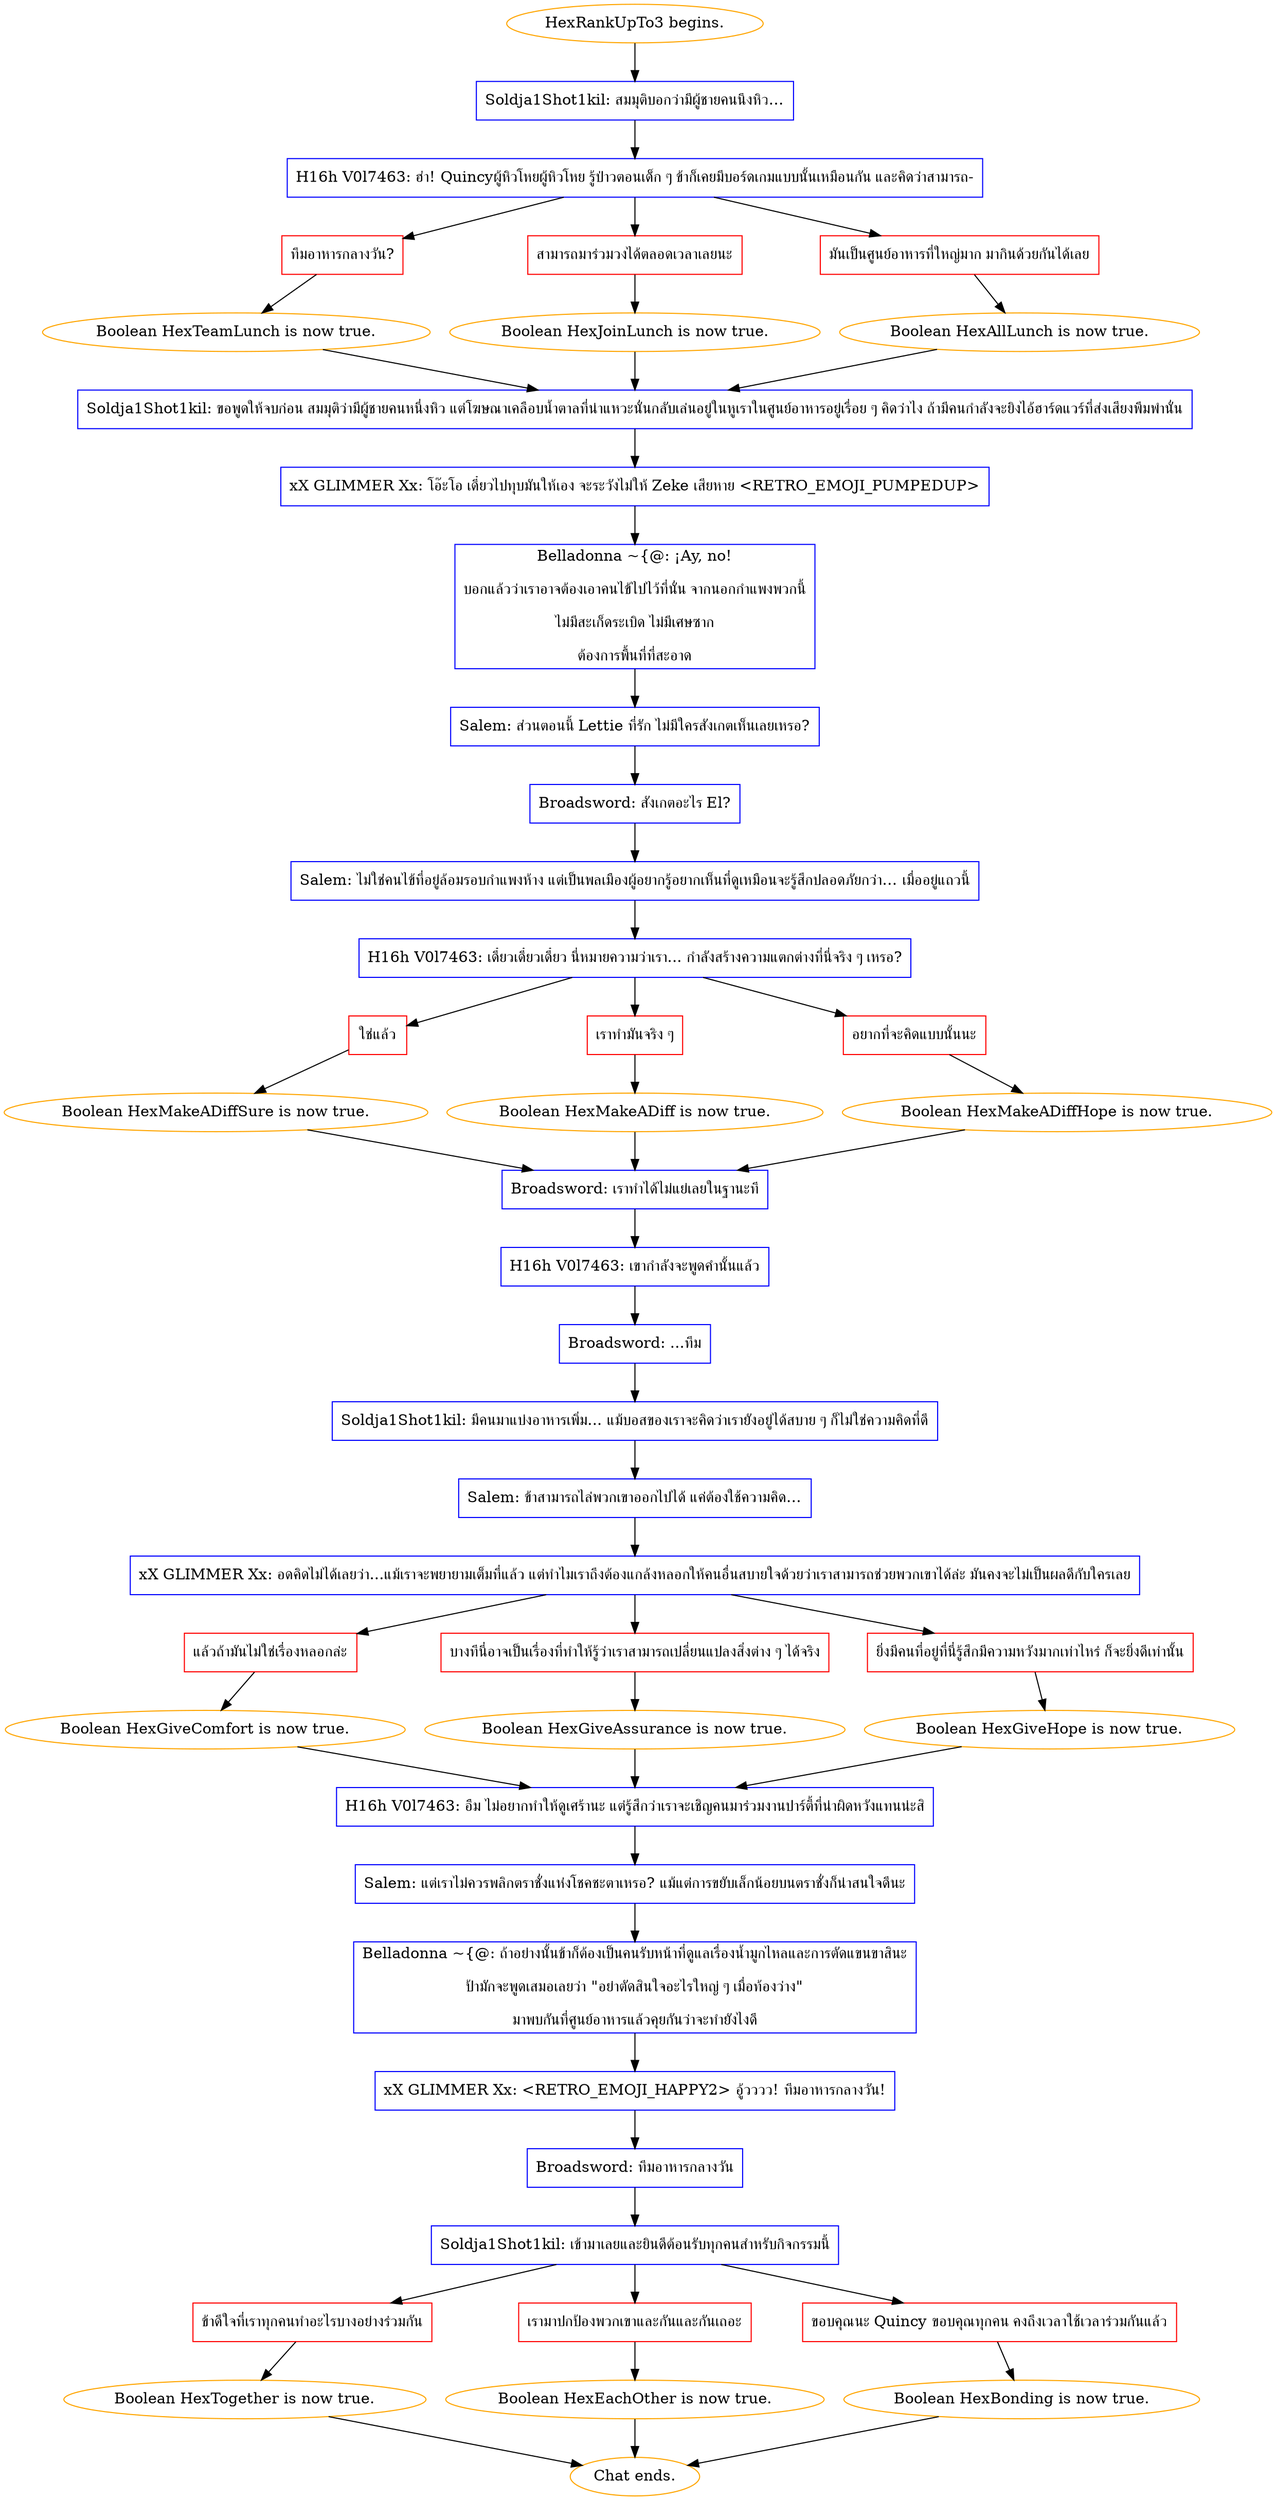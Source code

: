 digraph {
	"HexRankUpTo3 begins." [color=orange];
		"HexRankUpTo3 begins." -> j2563752725;
	j2563752725 [label="Soldja1Shot1kil: สมมุติบอกว่ามีผู้ชายคนนึงหิว…",shape=box,color=blue];
		j2563752725 -> j2142581788;
	j2142581788 [label="H16h V0l7463: ฮ่า! Quincyผู้หิวโหยผู้หิวโหย รู้ป่าวตอนเด็ก ๆ ข้าก็เคยมีบอร์ดเกมแบบนั้นเหมือนกัน และคิดว่าสามารถ-",shape=box,color=blue];
		j2142581788 -> j979529283;
		j2142581788 -> j2228113961;
		j2142581788 -> j3257323762;
	j979529283 [label="ทีมอาหารกลางวัน?",shape=box,color=red];
		j979529283 -> j1863793500;
	j2228113961 [label="สามารถมาร่วมวงได้ตลอดเวลาเลยนะ",shape=box,color=red];
		j2228113961 -> j636992202;
	j3257323762 [label="มันเป็นศูนย์อาหารที่ใหญ่มาก มากินด้วยกันได้เลย",shape=box,color=red];
		j3257323762 -> j1586781958;
	j1863793500 [label="Boolean HexTeamLunch is now true.",color=orange];
		j1863793500 -> j3707099435;
	j636992202 [label="Boolean HexJoinLunch is now true.",color=orange];
		j636992202 -> j3707099435;
	j1586781958 [label="Boolean HexAllLunch is now true.",color=orange];
		j1586781958 -> j3707099435;
	j3707099435 [label="Soldja1Shot1kil: ขอพูดให้จบก่อน สมมุติว่ามีผู้ชายคนหนึ่งหิว แต่โฆษณาเคลือบน้ำตาลที่น่าแหวะนั่นกลับเล่นอยู่ในหูเราในศูนย์อาหารอยู่เรื่อย ๆ คิดว่าไง ถ้ามีคนกำลังจะยิงไอ้ฮาร์ดแวร์ที่ส่งเสียงพึมพำนั่น",shape=box,color=blue];
		j3707099435 -> j2623608770;
	j2623608770 [label="xX GLIMMER Xx: โอ๊ะโอ เดี๋ยวไปทุบมันให้เอง จะระวังไม่ให้ Zeke เสียหาย <RETRO_EMOJI_PUMPEDUP>",shape=box,color=blue];
		j2623608770 -> j1174119652;
	j1174119652 [label="Belladonna ~{@: ¡Ay, no!
บอกแล้วว่าเราอาจต้องเอาคนไข้ไปไว้ที่นั่น จากนอกกำแพงพวกนี้
ไม่มีสะเก็ดระเบิด ไม่มีเศษซาก
ต้องการพื้นที่ที่สะอาด",shape=box,color=blue];
		j1174119652 -> j1788442093;
	j1788442093 [label="Salem: ส่วนตอนนี้ Lettie ที่รัก ไม่มีใครสังเกตเห็นเลยเหรอ?",shape=box,color=blue];
		j1788442093 -> j639688447;
	j639688447 [label="Broadsword: สังเกตอะไร El?",shape=box,color=blue];
		j639688447 -> j3901202973;
	j3901202973 [label="Salem: ไม่ใช่คนไข้ที่อยู่ล้อมรอบกำแพงห้าง แต่เป็นพลเมืองผู้อยากรู้อยากเห็นที่ดูเหมือนจะรู้สึกปลอดภัยกว่า… เมื่ออยู่แถวนี้",shape=box,color=blue];
		j3901202973 -> j327844407;
	j327844407 [label="H16h V0l7463: เดี๋ยวเดี๋ยวเดี๋ยว นี่หมายความว่าเรา... กำลังสร้างความแตกต่างที่นี่จริง ๆ เหรอ?",shape=box,color=blue];
		j327844407 -> j2944409804;
		j327844407 -> j2085896852;
		j327844407 -> j2615060183;
	j2944409804 [label="ใช่แล้ว",shape=box,color=red];
		j2944409804 -> j2653102286;
	j2085896852 [label="เราทำมันจริง ๆ",shape=box,color=red];
		j2085896852 -> j2575054968;
	j2615060183 [label="อยากที่จะคิดแบบนั้นนะ",shape=box,color=red];
		j2615060183 -> j125609035;
	j2653102286 [label="Boolean HexMakeADiffSure is now true.",color=orange];
		j2653102286 -> j3651341376;
	j2575054968 [label="Boolean HexMakeADiff is now true.",color=orange];
		j2575054968 -> j3651341376;
	j125609035 [label="Boolean HexMakeADiffHope is now true.",color=orange];
		j125609035 -> j3651341376;
	j3651341376 [label="Broadsword: เราทำได้ไม่แย่เลยในฐานะที",shape=box,color=blue];
		j3651341376 -> j265945942;
	j265945942 [label="H16h V0l7463: เขากำลังจะพูดคำนั้นแล้ว",shape=box,color=blue];
		j265945942 -> j3538750451;
	j3538750451 [label="Broadsword: ...ทีม",shape=box,color=blue];
		j3538750451 -> j2987012040;
	j2987012040 [label="Soldja1Shot1kil: มีคนมาแบ่งอาหารเพิ่ม... แม้บอสของเราจะคิดว่าเรายังอยู่ได้สบาย ๆ ก็ไม่ใช่ความคิดที่ดี",shape=box,color=blue];
		j2987012040 -> j1206029319;
	j1206029319 [label="Salem: ข้าสามารถไล่พวกเขาออกไปได้ แค่ต้องใช้ความคิด…",shape=box,color=blue];
		j1206029319 -> j1684456921;
	j1684456921 [label="xX GLIMMER Xx: อดคิดไม่ได้เลยว่า...แม้เราจะพยายามเต็มที่แล้ว แต่ทำไมเราถึงต้องแกล้งหลอกให้คนอื่นสบายใจด้วยว่าเราสามารถช่วยพวกเขาได้ล่ะ มันคงจะไม่เป็นผลดีกับใครเลย",shape=box,color=blue];
		j1684456921 -> j4249350194;
		j1684456921 -> j2242654645;
		j1684456921 -> j346552505;
	j4249350194 [label="แล้วถ้ามันไม่ใช่เรื่องหลอกล่ะ",shape=box,color=red];
		j4249350194 -> j4168110261;
	j2242654645 [label="บางทีนี่อาจเป็นเรื่องที่ทำให้รู้ว่าเราสามารถเปลี่ยนแปลงสิ่งต่าง ๆ ได้จริง",shape=box,color=red];
		j2242654645 -> j1546969805;
	j346552505 [label="ยิ่งมีคนที่อยู่ที่นี่รู้สึกมีความหวังมากเท่าไหร่ ก็จะยิ่งดีเท่านั้น",shape=box,color=red];
		j346552505 -> j3767721070;
	j4168110261 [label="Boolean HexGiveComfort is now true.",color=orange];
		j4168110261 -> j587823269;
	j1546969805 [label="Boolean HexGiveAssurance is now true.",color=orange];
		j1546969805 -> j587823269;
	j3767721070 [label="Boolean HexGiveHope is now true.",color=orange];
		j3767721070 -> j587823269;
	j587823269 [label="H16h V0l7463: อืม ไม่อยากทำให้ดูเศร้านะ แต่รู้สึกว่าเราจะเชิญคนมาร่วมงานปาร์ตี้ที่น่าผิดหวังแทนน่ะสิ",shape=box,color=blue];
		j587823269 -> j3011459396;
	j3011459396 [label="Salem: แต่เราไม่ควรพลิกตราชั่งแห่งโชคชะตาเหรอ? แม้แต่การขยับเล็กน้อยบนตราชั่งก็น่าสนใจดีนะ",shape=box,color=blue];
		j3011459396 -> j3794763990;
	j3794763990 [label="Belladonna ~{@: ถ้าอย่างนั้นข้าก็ต้องเป็นคนรับหน้าที่ดูแลเรื่องน้ำมูกไหลและการตัดแขนขาสินะ
ป้ามักจะพูดเสมอเลยว่า \"อย่าตัดสินใจอะไรใหญ่ ๆ เมื่อท้องว่าง\"
มาพบกันที่ศูนย์อาหารแล้วคุยกันว่าจะทำยังไงดี",shape=box,color=blue];
		j3794763990 -> j3677956613;
	j3677956613 [label="xX GLIMMER Xx: <RETRO_EMOJI_HAPPY2> อู้วววว! ทีมอาหารกลางวัน!",shape=box,color=blue];
		j3677956613 -> j1557481426;
	j1557481426 [label="Broadsword: ทีมอาหารกลางวัน",shape=box,color=blue];
		j1557481426 -> j3779862804;
	j3779862804 [label="Soldja1Shot1kil: เข้ามาเลยและยินดีต้อนรับทุกคนสำหรับกิจกรรมนี้",shape=box,color=blue];
		j3779862804 -> j1775384279;
		j3779862804 -> j1099605895;
		j3779862804 -> j958843164;
	j1775384279 [label="ข้าดีใจที่เราทุกคนทำอะไรบางอย่างร่วมกัน",shape=box,color=red];
		j1775384279 -> j2358702547;
	j1099605895 [label="เรามาปกป้องพวกเขาและกันและกันเถอะ",shape=box,color=red];
		j1099605895 -> j2321050970;
	j958843164 [label="ขอบคุณนะ Quincy ขอบคุณทุกคน คงถึงเวลาใช้เวลาร่วมกันแล้ว",shape=box,color=red];
		j958843164 -> j873465822;
	j2358702547 [label="Boolean HexTogether is now true.",color=orange];
		j2358702547 -> "Chat ends.";
	j2321050970 [label="Boolean HexEachOther is now true.",color=orange];
		j2321050970 -> "Chat ends.";
	j873465822 [label="Boolean HexBonding is now true.",color=orange];
		j873465822 -> "Chat ends.";
	"Chat ends." [color=orange];
}